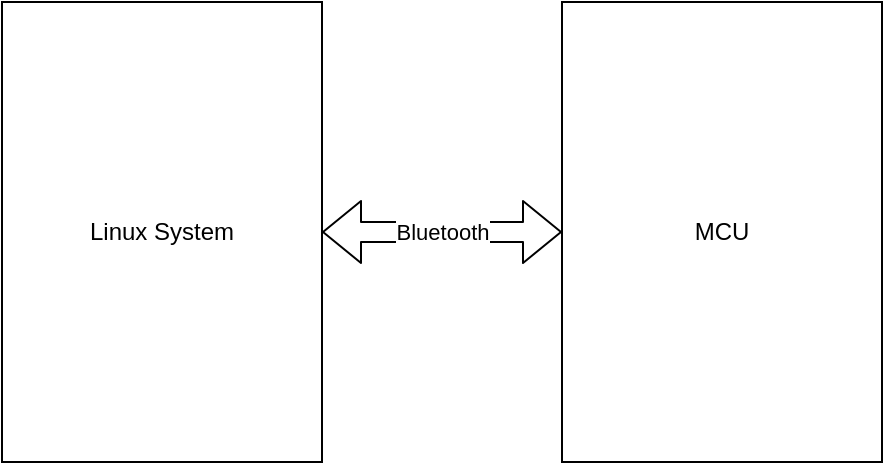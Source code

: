 <mxfile>
    <diagram id="TYUVO5zy4ZVVMyYUv8wB" name="Page-1">
        <mxGraphModel dx="1228" dy="629" grid="1" gridSize="10" guides="1" tooltips="1" connect="1" arrows="1" fold="1" page="1" pageScale="1" pageWidth="850" pageHeight="1100" math="0" shadow="0">
            <root>
                <mxCell id="0"/>
                <mxCell id="1" parent="0"/>
                <mxCell id="2" value="Linux System" style="rounded=0;whiteSpace=wrap;html=1;" vertex="1" parent="1">
                    <mxGeometry x="200" y="40" width="160" height="230" as="geometry"/>
                </mxCell>
                <mxCell id="3" value="MCU" style="rounded=0;whiteSpace=wrap;html=1;" vertex="1" parent="1">
                    <mxGeometry x="480" y="40" width="160" height="230" as="geometry"/>
                </mxCell>
                <mxCell id="4" value="Bluetooth" style="shape=flexArrow;endArrow=classic;startArrow=classic;html=1;exitX=1;exitY=0.5;exitDx=0;exitDy=0;entryX=0;entryY=0.5;entryDx=0;entryDy=0;" edge="1" parent="1" source="2" target="3">
                    <mxGeometry width="100" height="100" relative="1" as="geometry">
                        <mxPoint x="450" y="290" as="sourcePoint"/>
                        <mxPoint x="550" y="190" as="targetPoint"/>
                    </mxGeometry>
                </mxCell>
            </root>
        </mxGraphModel>
    </diagram>
</mxfile>